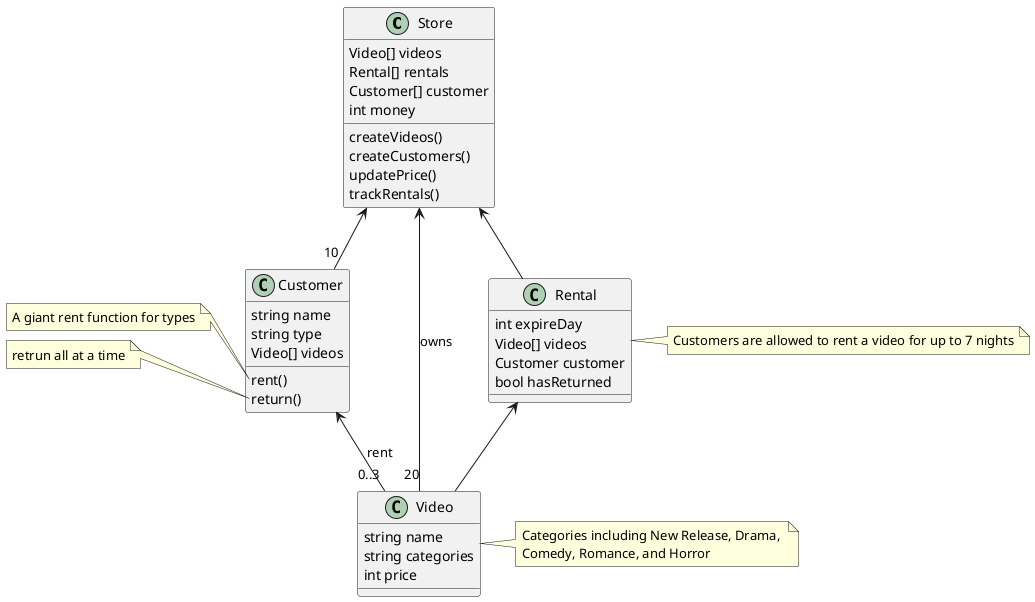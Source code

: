 @startuml hw3

class Store{
	Video[] videos
	Rental[] rentals
	Customer[] customer
	int money
	createVideos()
	createCustomers()
	updatePrice()
	trackRentals()
}

class Customer{
	string name
	string type
	Video[] videos
	rent()
	return()
}

note left of Customer::rent
A giant rent function for types
end note

note left of Customer::return
retrun all at a time
end note

Customer <-- "0..3" Video : rent
Store <-- "10" Customer


class Video{
	string name
	string categories
	int price
}

Store <-- "20" Video : owns

note Right of Video : Categories including New Release, Drama, \nComedy, Romance, and Horror

class Rental{
	int expireDay
	Video[] videos
	Customer customer
	bool hasReturned
}

note Right of Rental : Customers are allowed to rent a video for up to 7 nights

Store <-- Rental
Rental <-- Video
@enduml